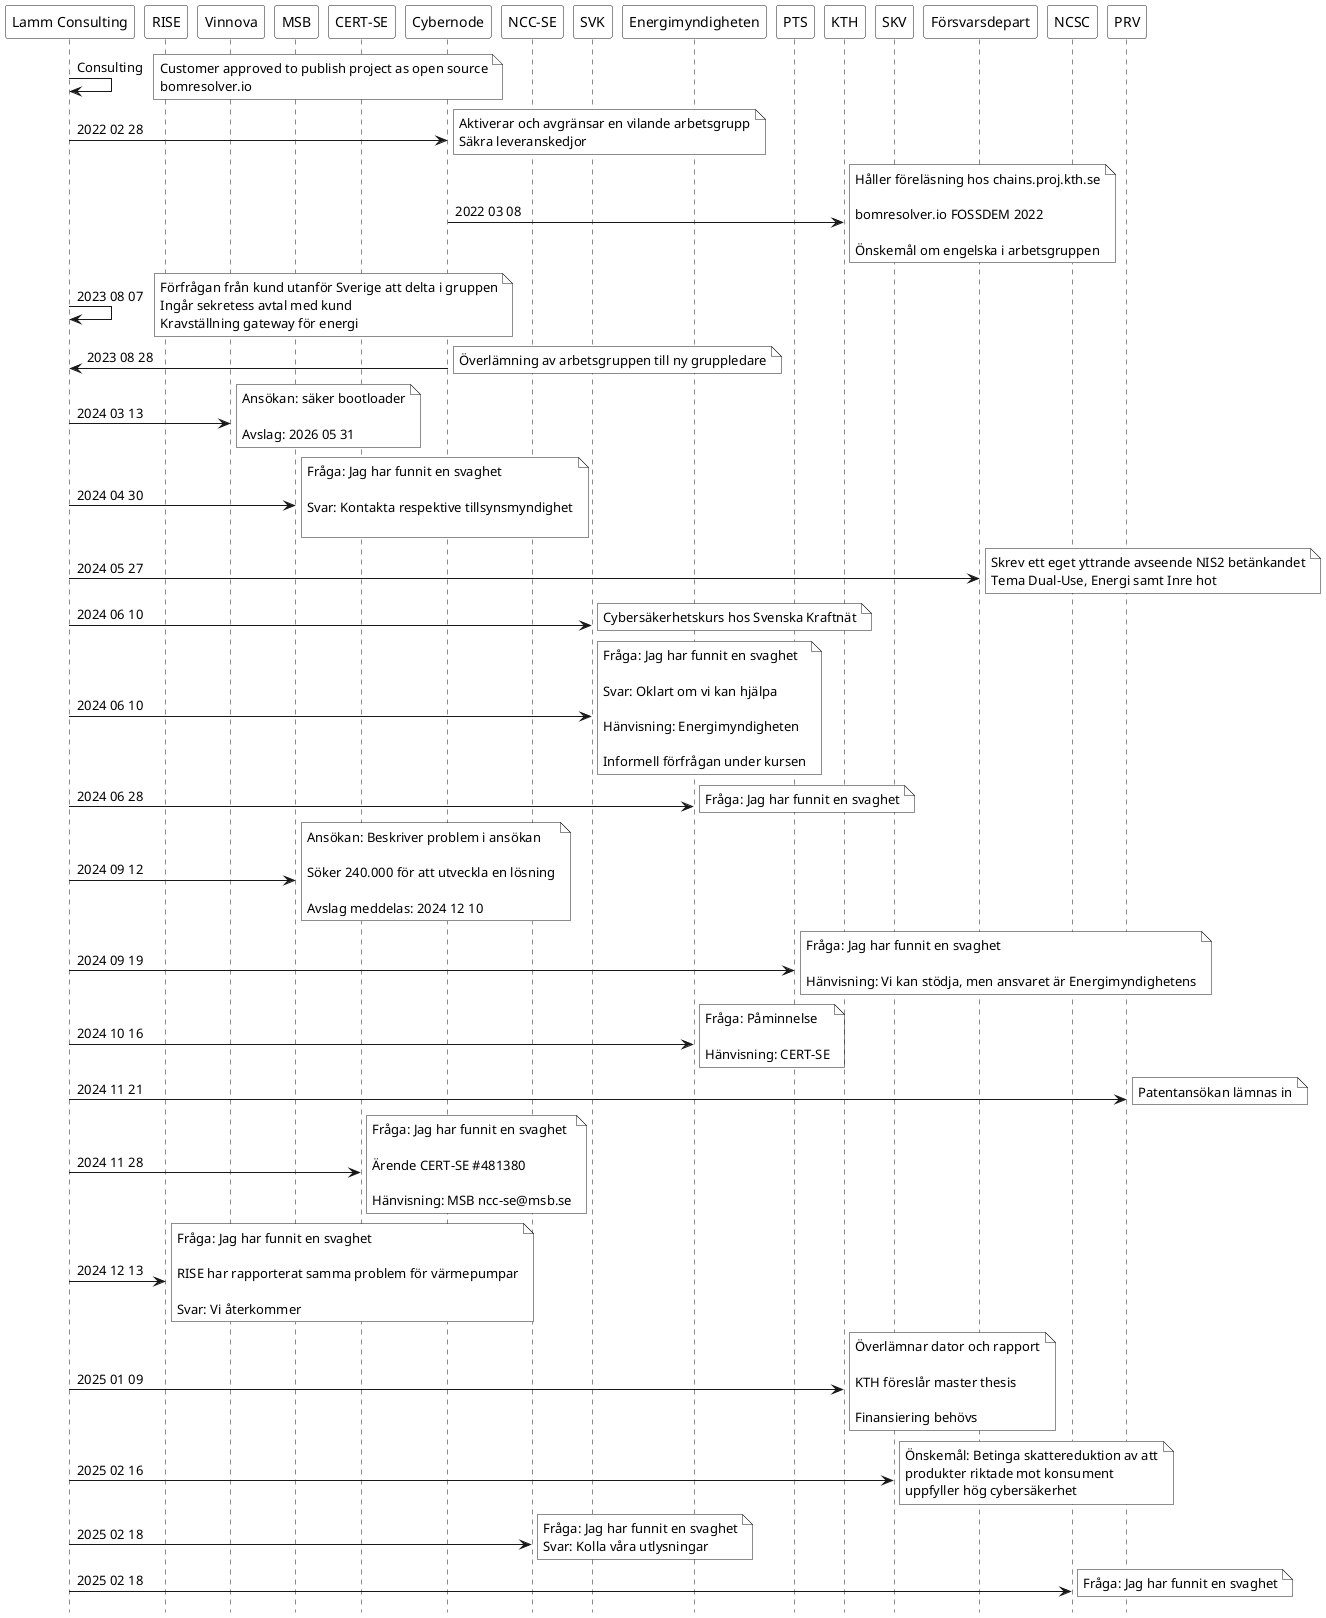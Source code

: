 @startuml

hide footbox
participant "Lamm Consulting"  as LM #FFFFFF
participant  "RISE" as RISE #FFFFFF
participant  "Vinnova" as VINN  #FFFFFF
participant  "MSB" as MSB  #FFFFFF
participant  "CERT-SE" as CERT #FFFFFF
participant  "Cybernode" as CYBER  #FFFFFF
participant  "NCC-SE" as NCC #FFFFFF
participant  "SVK" as SVK  #FFFFFF
participant  "Energimyndigheten" as EM #FFFFFF
participant  "PTS" as PTS #FFFFFF
participant  "KTH" as KTH #FFFFFF
participant  "SKV" as SKV #FFFFFF
participant  "Försvarsdepart" as FORSVAR #FFFFFF
participant  "NCSC" as NCSC #FFFFFF
participant  "PRV" as PRV #FFFFFF

LM -> LM:  Consulting 
note right #FFFFFF : Customer approved to publish project as open source\nbomresolver.io 
LM -> CYBER:  2022 02 28
note right #FFFFFF : Aktiverar och avgränsar en vilande arbetsgrupp\nSäkra leveranskedjor
CYBER -> KTH: 2022 03 08 
note right #FFFFFF : Håller föreläsning hos chains.proj.kth.se\n\nbomresolver.io FOSSDEM 2022\n\nÖnskemål om engelska i arbetsgruppen
LM -> LM:  2023 08 07
note right #FFFFFF : Förfrågan från kund utanför Sverige att delta i gruppen\nIngår sekretess avtal med kund\nKravställning gateway för energi
CYBER -> LM:  2023 08 28
note right #FFFFFF : Överlämning av arbetsgruppen till ny gruppledare
LM -> VINN: 2024 03 13 
note right #FFFFFF : Ansökan: säker bootloader\n\nAvslag: 2026 05 31 
LM -> MSB: 2024 04 30 
note right #FFFFFF : Fråga: Jag har funnit en svaghet \n\nSvar: Kontakta respektive tillsynsmyndighet\n
LM -> FORSVAR: 2024 05 27 
note right #FFFFFF : Skrev ett eget yttrande avseende NIS2 betänkandet\nTema Dual-Use, Energi samt Inre hot
LM -> SVK:  2024 06 10 
note right #FFFFFF : Cybersäkerhetskurs hos Svenska Kraftnät 
LM -> SVK: 2024 06 10 
note right #FFFFFF : Fråga: Jag har funnit en svaghet \n\nSvar: Oklart om vi kan hjälpa\n\nHänvisning: Energimyndigheten\n\nInformell förfrågan under kursen
LM -> EM: 2024 06 28 
note right #FFFFFF : Fråga: Jag har funnit en svaghet
LM -> MSB: 2024 09 12 
note right #FFFFFF : Ansökan: Beskriver problem i ansökan\n\nSöker 240.000 för att utveckla en lösning\n\nAvslag meddelas: 2024 12 10
LM -> PTS: 2024 09 19 
note right #FFFFFF : Fråga: Jag har funnit en svaghet\n\nHänvisning: Vi kan stödja, men ansvaret är Energimyndighetens
LM -> EM: 2024 10 16 
note right #FFFFFF : Fråga: Påminnelse\n\nHänvisning: CERT-SE
LM -> PRV: 2024 11 21 
note right #FFFFFF : Patentansökan lämnas in
LM -> CERT: 2024 11 28 
note right #FFFFFF : Fråga: Jag har funnit en svaghet\n\nÄrende CERT-SE #481380\n\nHänvisning: MSB ncc-se@msb.se
LM -> RISE: 2024 12 13 
note right #FFFFFF : Fråga: Jag har funnit en svaghet\n\nRISE har rapporterat samma problem för värmepumpar\n\nSvar: Vi återkommer
LM -> KTH: 2025 01 09 
note right #FFFFFF : Överlämnar dator och rapport\n\nKTH föreslår master thesis\n\nFinansiering behövs
LM -> SKV: 2025 02 16 
note right #FFFFFF : Önskemål: Betinga skattereduktion av att\nprodukter riktade mot konsument\nuppfyller hög cybersäkerhet
LM -> NCC: 2025 02 18 
note right #FFFFFF :Fråga: Jag har funnit en svaghet\nSvar: Kolla våra utlysningar 
LM -> NCSC: 2025 02 18 
note right #FFFFFF :Fråga: Jag har funnit en svaghet 
@enduml

